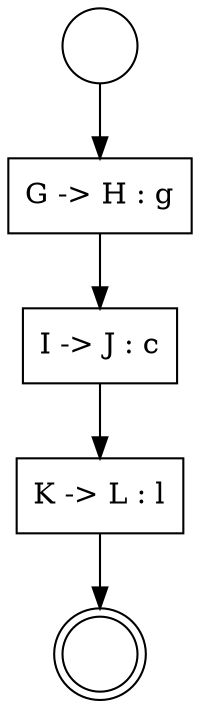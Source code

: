digraph grf3 {
	0 [label="" shape=circle]
		0 -> 1
	1 [label="G -> H : g" shape=rect]
		1 -> 2
	2 [label="I -> J : c" shape=rect]
		2 -> 3
	3 [label="K -> L : l" shape=rect]
		3 -> 4
	4 [label="" shape=doublecircle]
}
